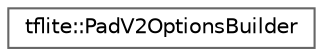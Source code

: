 digraph "Graphical Class Hierarchy"
{
 // LATEX_PDF_SIZE
  bgcolor="transparent";
  edge [fontname=Helvetica,fontsize=10,labelfontname=Helvetica,labelfontsize=10];
  node [fontname=Helvetica,fontsize=10,shape=box,height=0.2,width=0.4];
  rankdir="LR";
  Node0 [id="Node000000",label="tflite::PadV2OptionsBuilder",height=0.2,width=0.4,color="grey40", fillcolor="white", style="filled",URL="$structtflite_1_1_pad_v2_options_builder.html",tooltip=" "];
}
